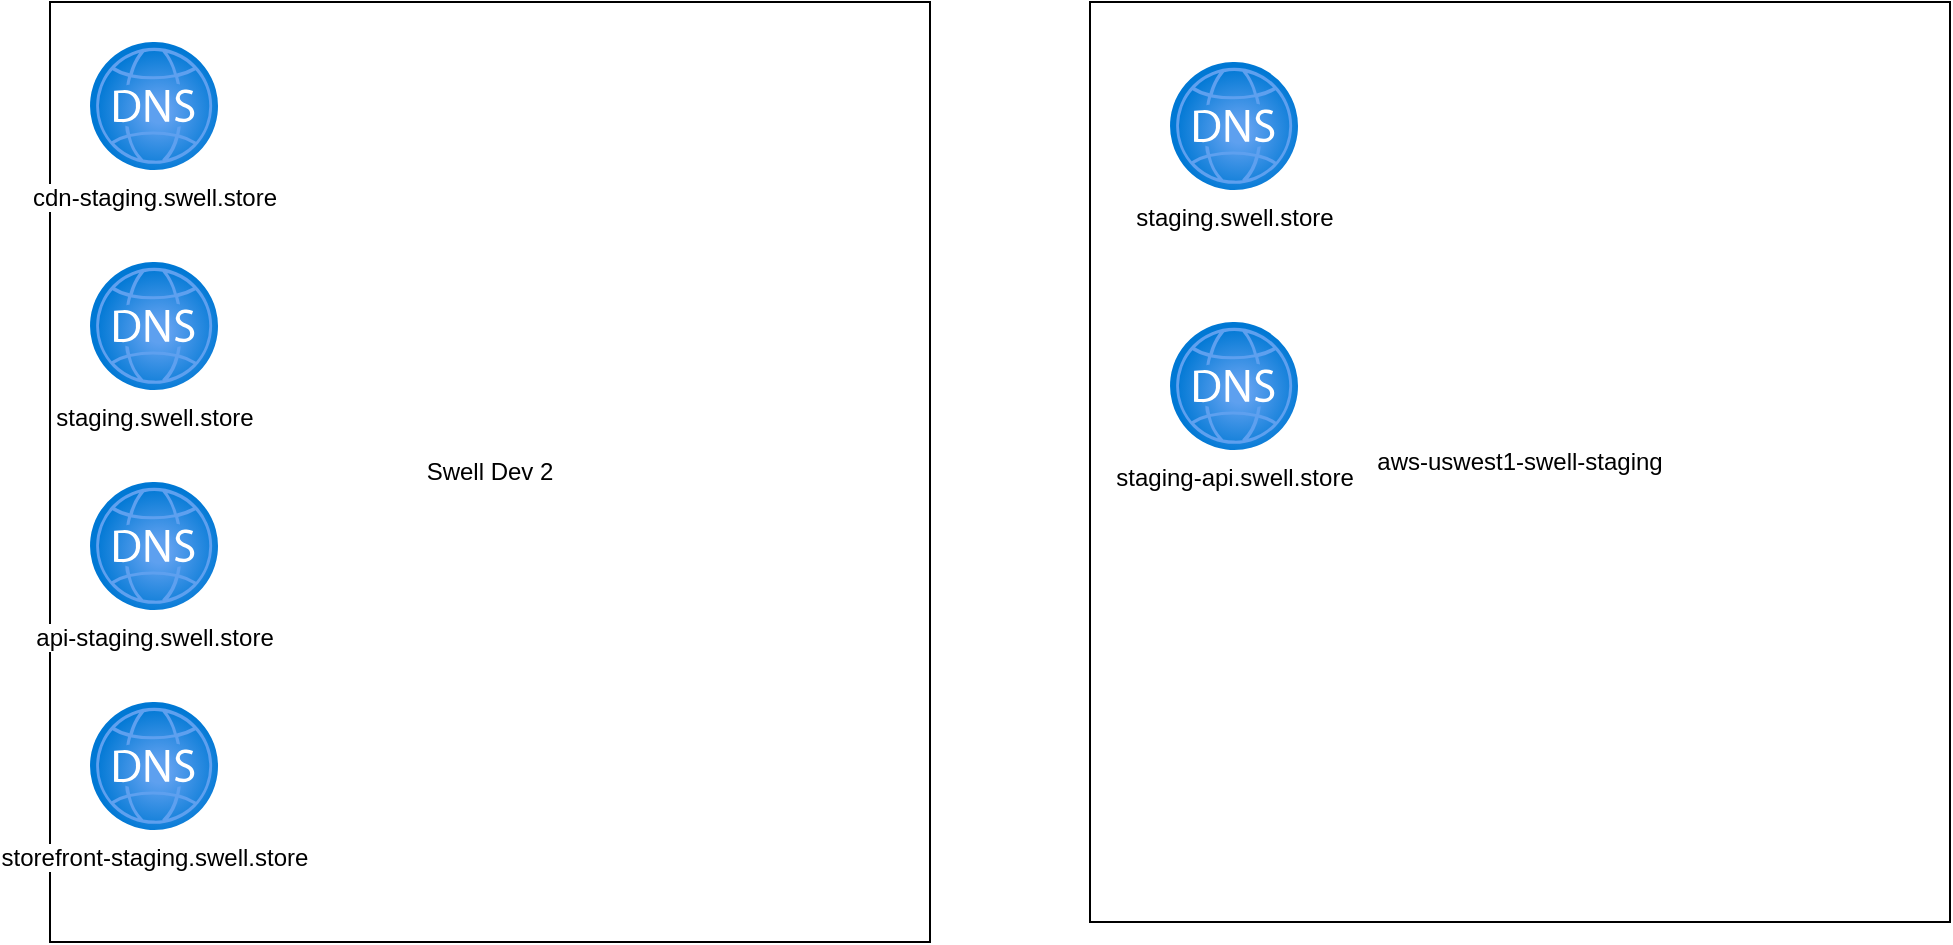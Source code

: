 <mxfile version="22.0.2" type="github">
  <diagram name="Page-1" id="DCZ1rM_a9LMv5U1V_pm2">
    <mxGraphModel dx="1177" dy="671" grid="1" gridSize="10" guides="1" tooltips="1" connect="1" arrows="1" fold="1" page="1" pageScale="1" pageWidth="827" pageHeight="1169" math="0" shadow="0">
      <root>
        <mxCell id="0" />
        <mxCell id="1" parent="0" />
        <mxCell id="onRBkQV_aKbNNI7zjv46-5" value="Swell Dev 2" style="rounded=0;whiteSpace=wrap;html=1;" vertex="1" parent="1">
          <mxGeometry x="40" y="40" width="440" height="470" as="geometry" />
        </mxCell>
        <mxCell id="onRBkQV_aKbNNI7zjv46-1" value="cdn-staging.swell.store" style="image;aspect=fixed;html=1;points=[];align=center;fontSize=12;image=img/lib/azure2/networking/DNS_Zones.svg;" vertex="1" parent="1">
          <mxGeometry x="60" y="60" width="64" height="64" as="geometry" />
        </mxCell>
        <mxCell id="onRBkQV_aKbNNI7zjv46-2" value="staging.swell.store" style="image;aspect=fixed;html=1;points=[];align=center;fontSize=12;image=img/lib/azure2/networking/DNS_Zones.svg;" vertex="1" parent="1">
          <mxGeometry x="60" y="170" width="64" height="64" as="geometry" />
        </mxCell>
        <mxCell id="onRBkQV_aKbNNI7zjv46-3" value="api-staging.swell.store" style="image;aspect=fixed;html=1;points=[];align=center;fontSize=12;image=img/lib/azure2/networking/DNS_Zones.svg;" vertex="1" parent="1">
          <mxGeometry x="60" y="280" width="64" height="64" as="geometry" />
        </mxCell>
        <mxCell id="onRBkQV_aKbNNI7zjv46-4" value="storefront-staging.swell.store" style="image;aspect=fixed;html=1;points=[];align=center;fontSize=12;image=img/lib/azure2/networking/DNS_Zones.svg;" vertex="1" parent="1">
          <mxGeometry x="60" y="390" width="64" height="64" as="geometry" />
        </mxCell>
        <mxCell id="onRBkQV_aKbNNI7zjv46-7" value="aws-uswest1-swell-staging" style="rounded=0;whiteSpace=wrap;html=1;" vertex="1" parent="1">
          <mxGeometry x="560" y="40" width="430" height="460" as="geometry" />
        </mxCell>
        <mxCell id="onRBkQV_aKbNNI7zjv46-8" value="staging.swell.store" style="image;aspect=fixed;html=1;points=[];align=center;fontSize=12;image=img/lib/azure2/networking/DNS_Zones.svg;" vertex="1" parent="1">
          <mxGeometry x="600" y="70" width="64" height="64" as="geometry" />
        </mxCell>
        <mxCell id="onRBkQV_aKbNNI7zjv46-9" value="staging-api.swell.store" style="image;aspect=fixed;html=1;points=[];align=center;fontSize=12;image=img/lib/azure2/networking/DNS_Zones.svg;" vertex="1" parent="1">
          <mxGeometry x="600" y="200" width="64" height="64" as="geometry" />
        </mxCell>
      </root>
    </mxGraphModel>
  </diagram>
</mxfile>
